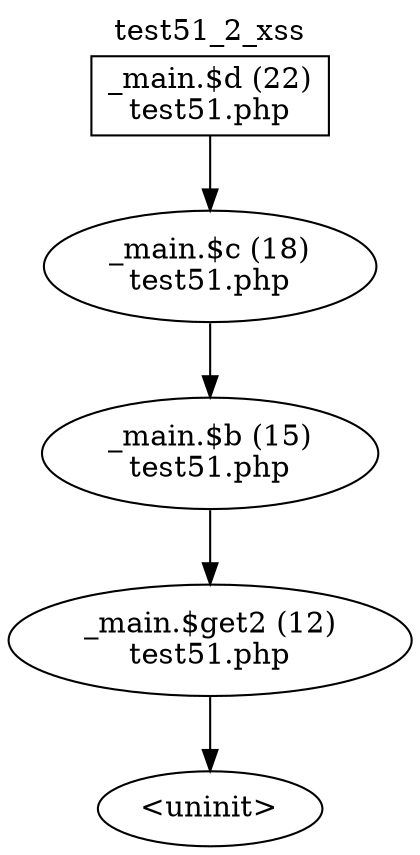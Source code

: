 digraph cfg {
  label="test51_2_xss";
  labelloc=t;
  n1 [shape=box, label="_main.$d (22)\ntest51.php"];
  n2 [shape=ellipse, label="_main.$c (18)\ntest51.php"];
  n3 [shape=ellipse, label="_main.$b (15)\ntest51.php"];
  n4 [shape=ellipse, label="_main.$get2 (12)\ntest51.php"];
  n5 [shape=ellipse, label="<uninit>"];
  n1 -> n2;
  n2 -> n3;
  n3 -> n4;
  n4 -> n5;
}
